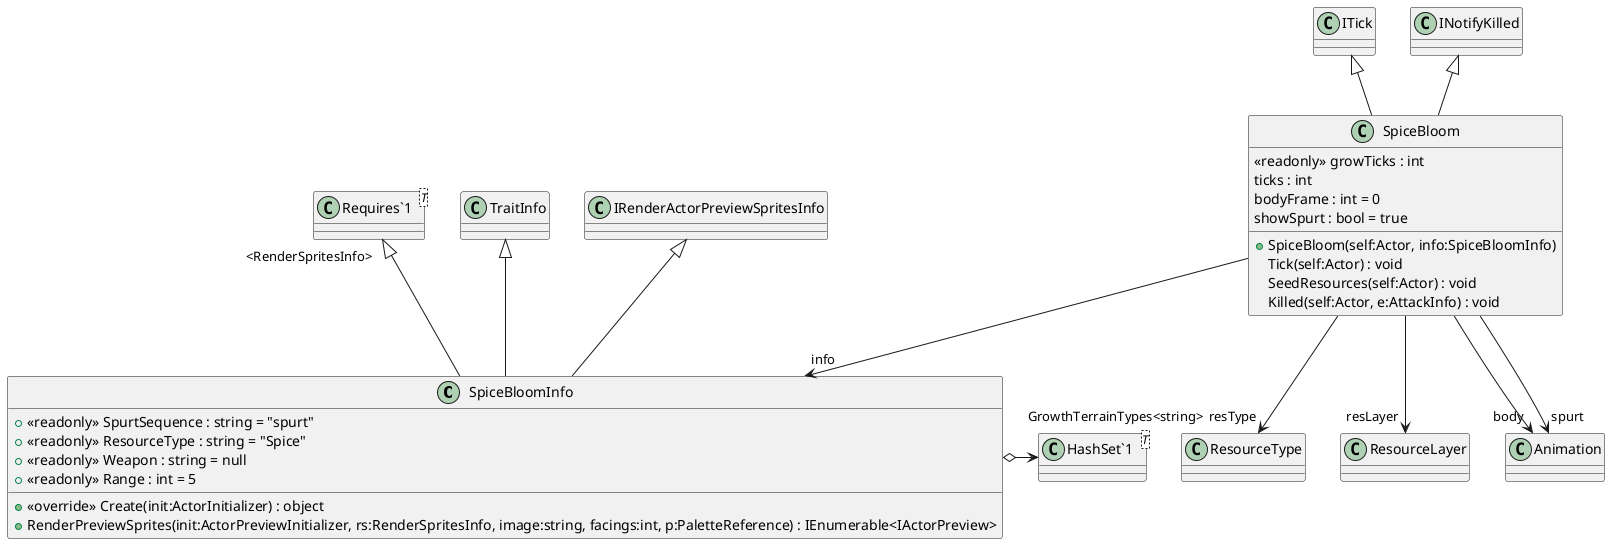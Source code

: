 @startuml
class SpiceBloomInfo {
    + <<readonly>> SpurtSequence : string = "spurt"
    + <<readonly>> ResourceType : string = "Spice"
    + <<readonly>> Weapon : string = null
    + <<readonly>> Range : int = 5
    + <<override>> Create(init:ActorInitializer) : object
    + RenderPreviewSprites(init:ActorPreviewInitializer, rs:RenderSpritesInfo, image:string, facings:int, p:PaletteReference) : IEnumerable<IActorPreview>
}
class SpiceBloom {
    <<readonly>> growTicks : int
    ticks : int
    bodyFrame : int = 0
    showSpurt : bool = true
    + SpiceBloom(self:Actor, info:SpiceBloomInfo)
    Tick(self:Actor) : void
    SeedResources(self:Actor) : void
    Killed(self:Actor, e:AttackInfo) : void
}
class "Requires`1"<T> {
}
class "HashSet`1"<T> {
}
TraitInfo <|-- SpiceBloomInfo
IRenderActorPreviewSpritesInfo <|-- SpiceBloomInfo
"Requires`1" "<RenderSpritesInfo>" <|-- SpiceBloomInfo
SpiceBloomInfo o-> "GrowthTerrainTypes<string>" "HashSet`1"
ITick <|-- SpiceBloom
INotifyKilled <|-- SpiceBloom
SpiceBloom --> "info" SpiceBloomInfo
SpiceBloom --> "resType" ResourceType
SpiceBloom --> "resLayer" ResourceLayer
SpiceBloom --> "body" Animation
SpiceBloom --> "spurt" Animation
@enduml
